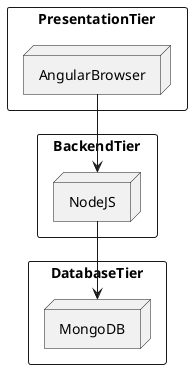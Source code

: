 @startuml "ThingBook Physical View"
rectangle PresentationTier {
    node AngularBrowser
}

rectangle BackendTier {
    node NodeJS
}

rectangle DatabaseTier {
    node MongoDB
}

AngularBrowser --> NodeJS
NodeJS --> MongoDB
@enduml